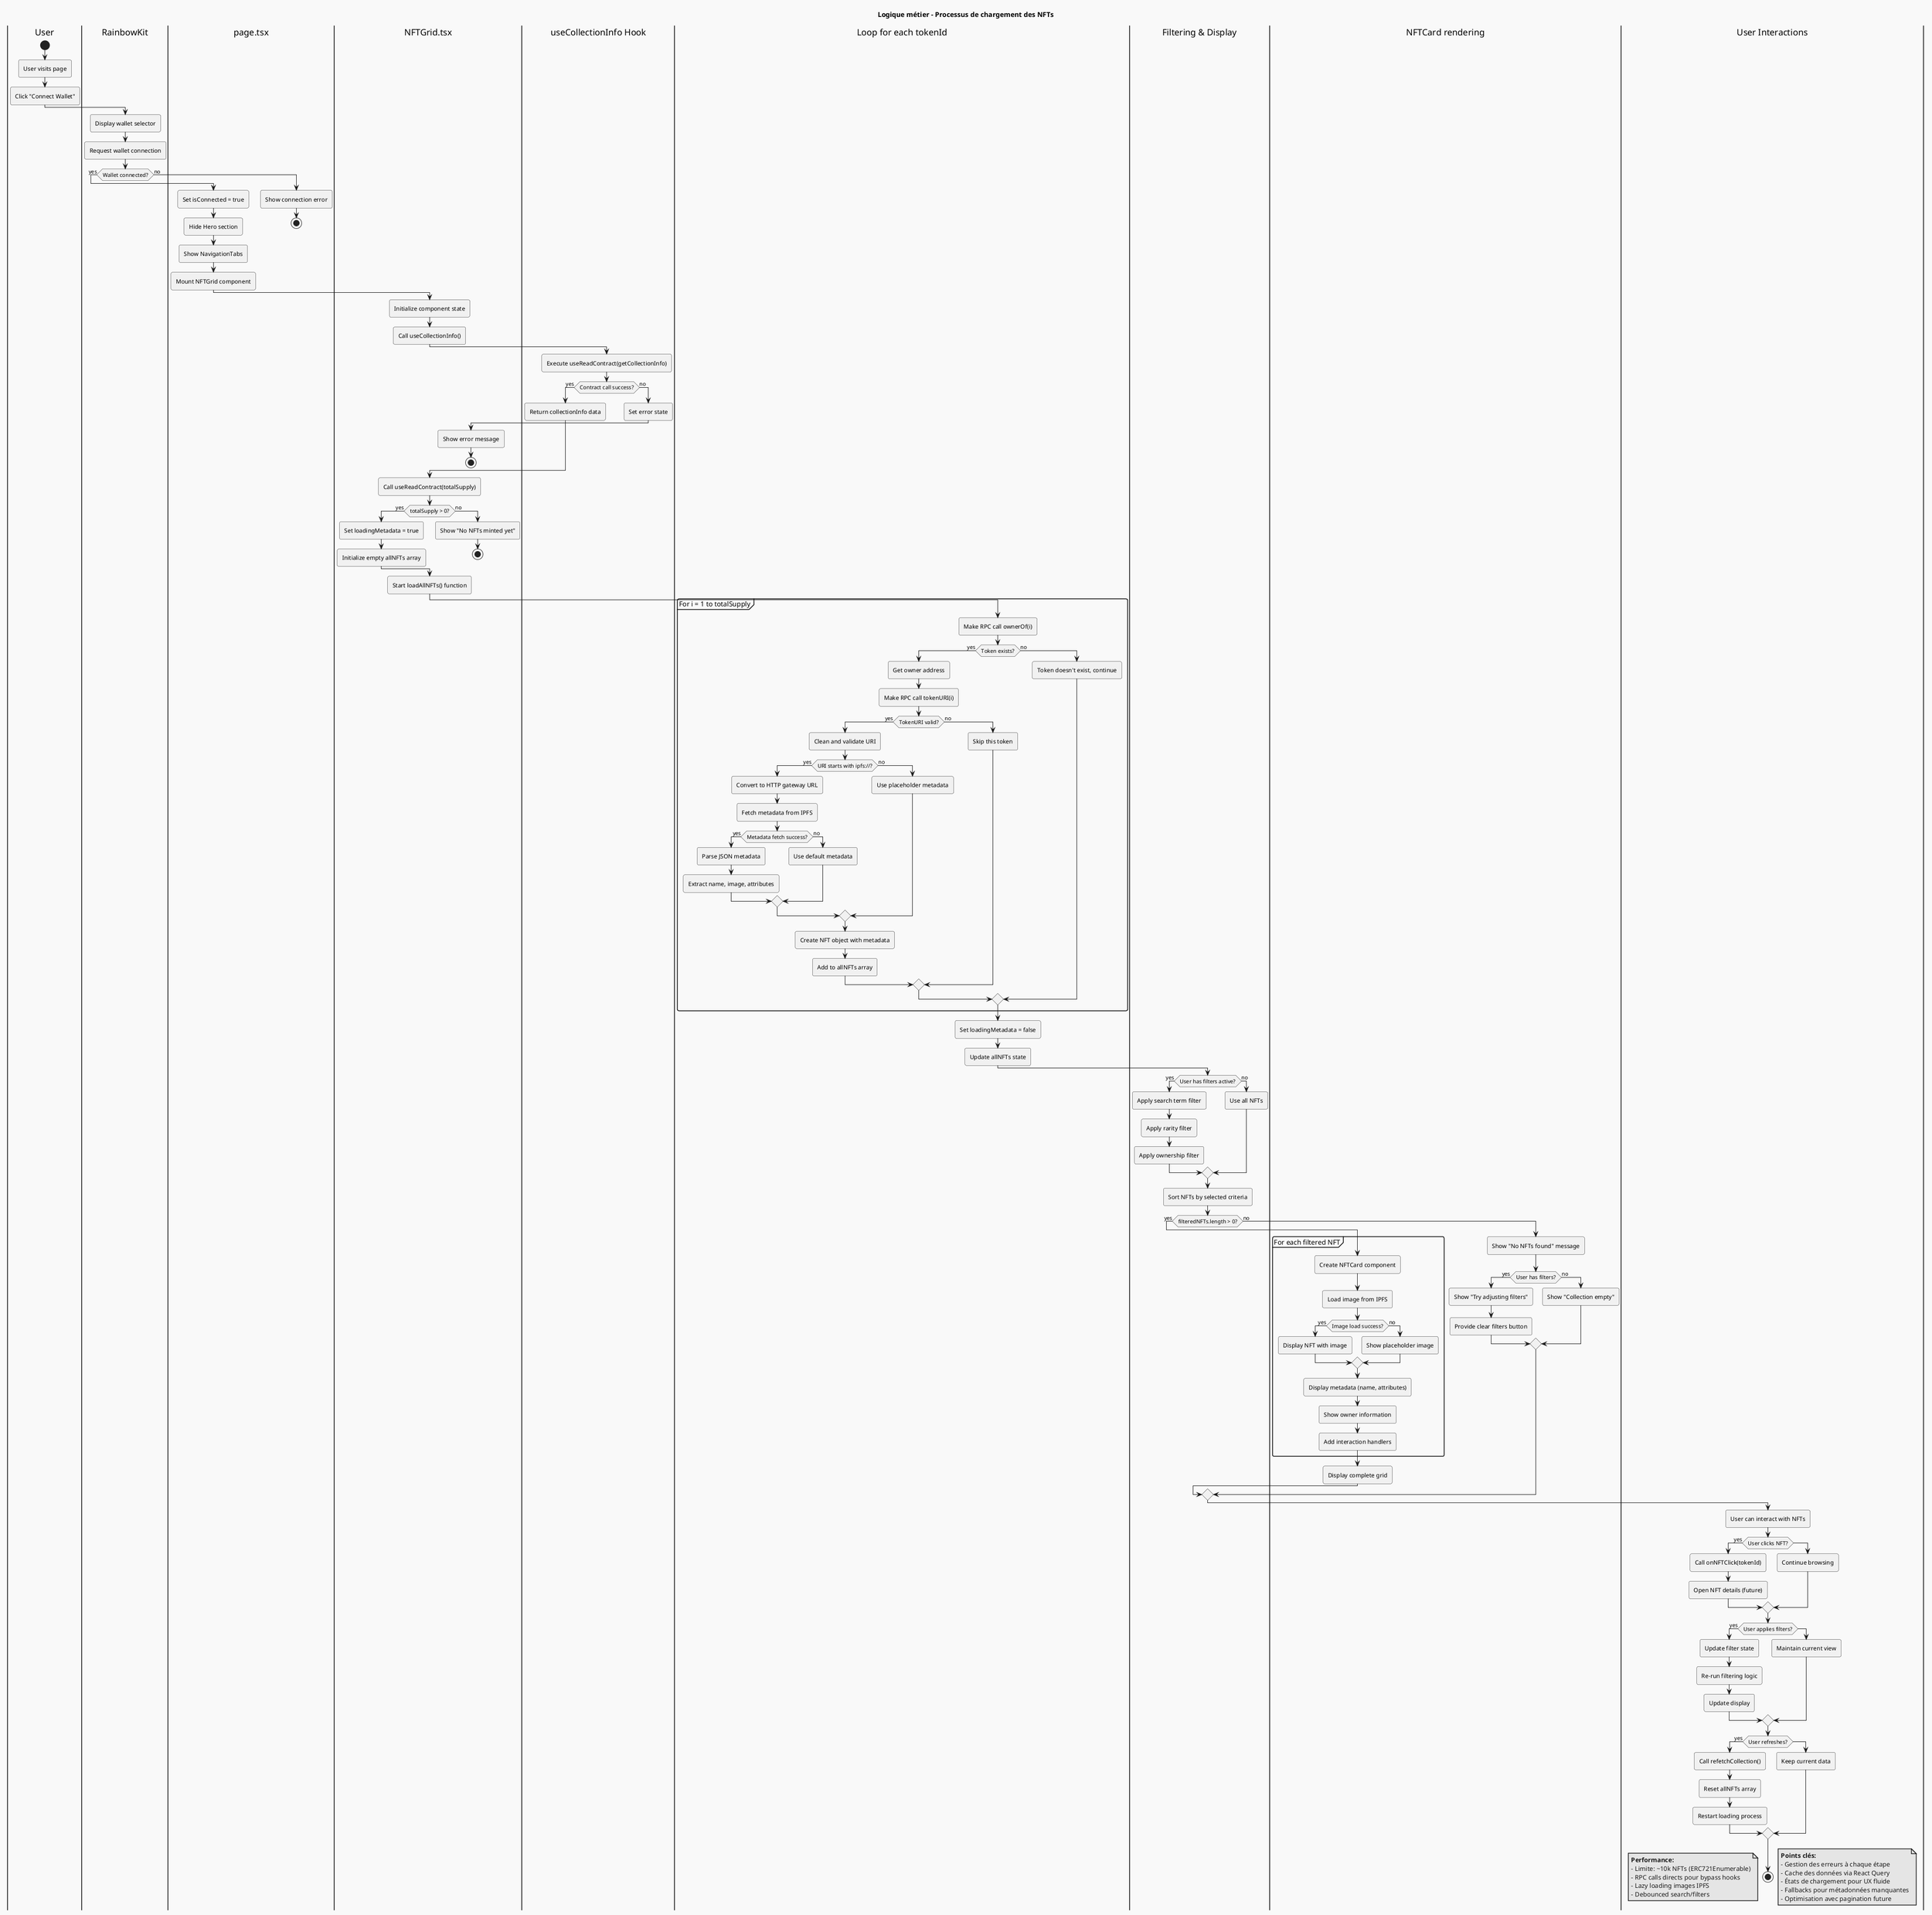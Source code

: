 @startuml
!theme mars
title Logique métier - Processus de chargement des NFTs

|User|
start
:User visits page;
:Click "Connect Wallet";

|RainbowKit|
:Display wallet selector;
:Request wallet connection;

if (Wallet connected?) then (yes)
    |page.tsx|
    :Set isConnected = true;
    :Hide Hero section;
    :Show NavigationTabs;
    :Mount NFTGrid component;
else (no)
    :Show connection error;
    stop
endif

|NFTGrid.tsx|
:Initialize component state;
:Call useCollectionInfo();

|useCollectionInfo Hook|
:Execute useReadContract(getCollectionInfo);
if (Contract call success?) then (yes)
    :Return collectionInfo data;
else (no)
    :Set error state;
    |NFTGrid.tsx|
    :Show error message;
    stop
endif

|NFTGrid.tsx|
:Call useReadContract(totalSupply);
if (totalSupply > 0?) then (yes)
    :Set loadingMetadata = true;
    :Initialize empty allNFTs array;
else (no)
    :Show "No NFTs minted yet";
    stop
endif

:Start loadAllNFTs() function;

|Loop for each tokenId|
partition "For i = 1 to totalSupply" {
    :Make RPC call ownerOf(i);
    
    if (Token exists?) then (yes)
        :Get owner address;
        :Make RPC call tokenURI(i);
        
        if (TokenURI valid?) then (yes)
            :Clean and validate URI;
            if (URI starts with ipfs://?) then (yes)
                :Convert to HTTP gateway URL;
                :Fetch metadata from IPFS;
                
                if (Metadata fetch success?) then (yes)
                    :Parse JSON metadata;
                    :Extract name, image, attributes;
                else (no)
                    :Use default metadata;
                endif
            else (no)
                :Use placeholder metadata;
            endif
            
            :Create NFT object with metadata;
            :Add to allNFTs array;
        else (no)
            :Skip this token;
        endif
    else (no)
        :Token doesn't exist, continue;
    endif
}

:Set loadingMetadata = false;
:Update allNFTs state;

|Filtering & Display|
if (User has filters active?) then (yes)
    :Apply search term filter;
    :Apply rarity filter;
    :Apply ownership filter;
else (no)
    :Use all NFTs;
endif

:Sort NFTs by selected criteria;

if (filteredNFTs.length > 0?) then (yes)
    |NFTCard rendering|
    partition "For each filtered NFT" {
        :Create NFTCard component;
        :Load image from IPFS;
        if (Image load success?) then (yes)
            :Display NFT with image;
        else (no)
            :Show placeholder image;
        endif
        :Display metadata (name, attributes);
        :Show owner information;
        :Add interaction handlers;
    }
    :Display complete grid;
else (no)
    :Show "No NFTs found" message;
    if (User has filters?) then (yes)
        :Show "Try adjusting filters";
        :Provide clear filters button;
    else (no)
        :Show "Collection empty";
    endif
endif

|User Interactions|
:User can interact with NFTs;

if (User clicks NFT?) then (yes)
    :Call onNFTClick(tokenId);
    :Open NFT details (future);
else
    :Continue browsing;
endif

if (User applies filters?) then (yes)
    :Update filter state;
    :Re-run filtering logic;
    :Update display;
else
    :Maintain current view;
endif

if (User refreshes?) then (yes)
    :Call refetchCollection();
    :Reset allNFTs array;
    :Restart loading process;
else
    :Keep current data;
endif

stop

note right
  **Points clés:**
  - Gestion des erreurs à chaque étape
  - Cache des données via React Query
  - États de chargement pour UX fluide
  - Fallbacks pour métadonnées manquantes
  - Optimisation avec pagination future
end note

note left  
  **Performance:**
  - Limite: ~10k NFTs (ERC721Enumerable)
  - RPC calls directs pour bypass hooks
  - Lazy loading images IPFS
  - Debounced search/filters
end note

@enduml